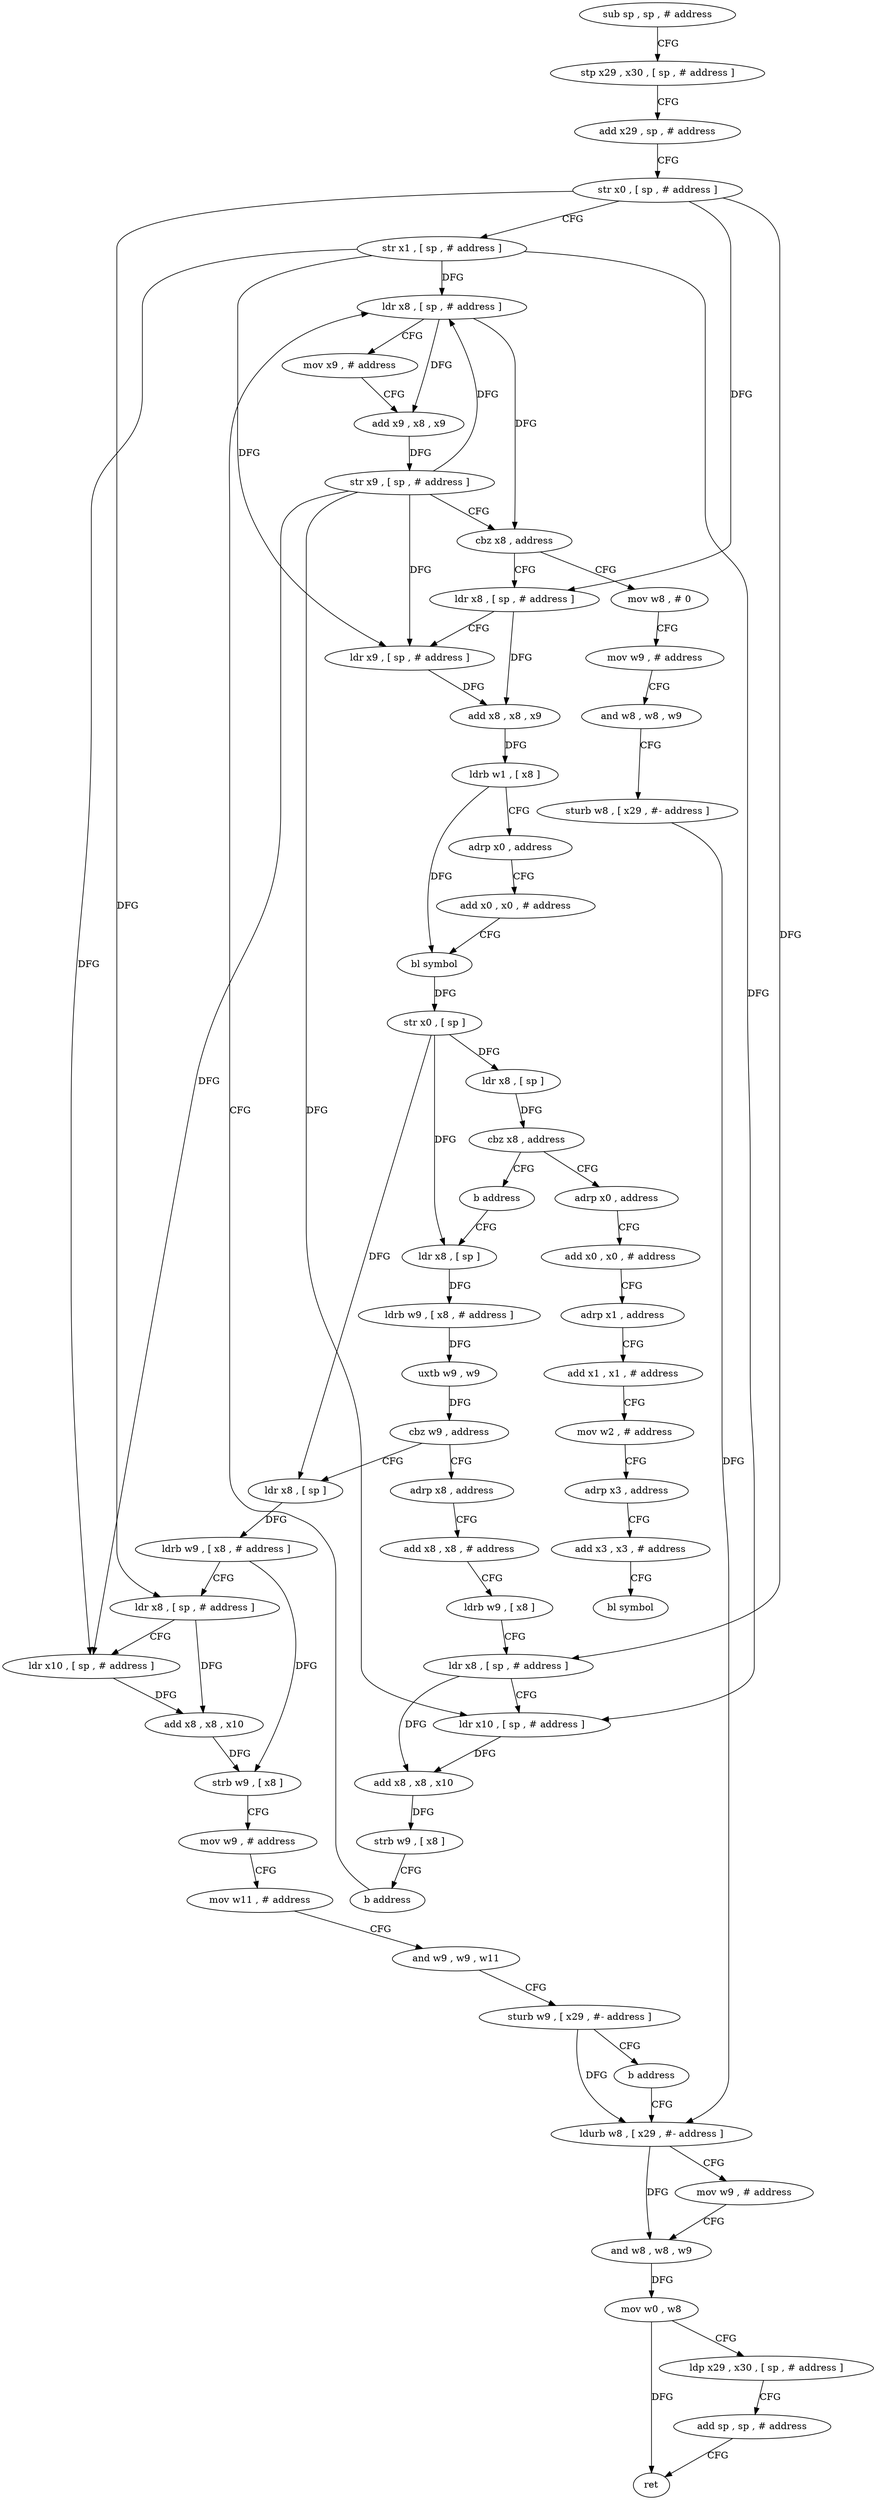 digraph "func" {
"4211892" [label = "sub sp , sp , # address" ]
"4211896" [label = "stp x29 , x30 , [ sp , # address ]" ]
"4211900" [label = "add x29 , sp , # address" ]
"4211904" [label = "str x0 , [ sp , # address ]" ]
"4211908" [label = "str x1 , [ sp , # address ]" ]
"4211912" [label = "ldr x8 , [ sp , # address ]" ]
"4212100" [label = "mov w8 , # 0" ]
"4212104" [label = "mov w9 , # address" ]
"4212108" [label = "and w8 , w8 , w9" ]
"4212112" [label = "sturb w8 , [ x29 , #- address ]" ]
"4212116" [label = "ldurb w8 , [ x29 , #- address ]" ]
"4211932" [label = "ldr x8 , [ sp , # address ]" ]
"4211936" [label = "ldr x9 , [ sp , # address ]" ]
"4211940" [label = "add x8 , x8 , x9" ]
"4211944" [label = "ldrb w1 , [ x8 ]" ]
"4211948" [label = "adrp x0 , address" ]
"4211952" [label = "add x0 , x0 , # address" ]
"4211956" [label = "bl symbol" ]
"4211960" [label = "str x0 , [ sp ]" ]
"4211964" [label = "ldr x8 , [ sp ]" ]
"4211968" [label = "cbz x8 , address" ]
"4211976" [label = "adrp x0 , address" ]
"4211972" [label = "b address" ]
"4211980" [label = "add x0 , x0 , # address" ]
"4211984" [label = "adrp x1 , address" ]
"4211988" [label = "add x1 , x1 , # address" ]
"4211992" [label = "mov w2 , # address" ]
"4211996" [label = "adrp x3 , address" ]
"4212000" [label = "add x3 , x3 , # address" ]
"4212004" [label = "bl symbol" ]
"4212008" [label = "ldr x8 , [ sp ]" ]
"4212012" [label = "ldrb w9 , [ x8 , # address ]" ]
"4212016" [label = "uxtb w9 , w9" ]
"4212020" [label = "cbz w9 , address" ]
"4212068" [label = "adrp x8 , address" ]
"4212024" [label = "ldr x8 , [ sp ]" ]
"4212072" [label = "add x8 , x8 , # address" ]
"4212076" [label = "ldrb w9 , [ x8 ]" ]
"4212080" [label = "ldr x8 , [ sp , # address ]" ]
"4212084" [label = "ldr x10 , [ sp , # address ]" ]
"4212088" [label = "add x8 , x8 , x10" ]
"4212092" [label = "strb w9 , [ x8 ]" ]
"4212096" [label = "b address" ]
"4212028" [label = "ldrb w9 , [ x8 , # address ]" ]
"4212032" [label = "ldr x8 , [ sp , # address ]" ]
"4212036" [label = "ldr x10 , [ sp , # address ]" ]
"4212040" [label = "add x8 , x8 , x10" ]
"4212044" [label = "strb w9 , [ x8 ]" ]
"4212048" [label = "mov w9 , # address" ]
"4212052" [label = "mov w11 , # address" ]
"4212056" [label = "and w9 , w9 , w11" ]
"4212060" [label = "sturb w9 , [ x29 , #- address ]" ]
"4212064" [label = "b address" ]
"4211916" [label = "mov x9 , # address" ]
"4211920" [label = "add x9 , x8 , x9" ]
"4211924" [label = "str x9 , [ sp , # address ]" ]
"4211928" [label = "cbz x8 , address" ]
"4212120" [label = "mov w9 , # address" ]
"4212124" [label = "and w8 , w8 , w9" ]
"4212128" [label = "mov w0 , w8" ]
"4212132" [label = "ldp x29 , x30 , [ sp , # address ]" ]
"4212136" [label = "add sp , sp , # address" ]
"4212140" [label = "ret" ]
"4211892" -> "4211896" [ label = "CFG" ]
"4211896" -> "4211900" [ label = "CFG" ]
"4211900" -> "4211904" [ label = "CFG" ]
"4211904" -> "4211908" [ label = "CFG" ]
"4211904" -> "4211932" [ label = "DFG" ]
"4211904" -> "4212080" [ label = "DFG" ]
"4211904" -> "4212032" [ label = "DFG" ]
"4211908" -> "4211912" [ label = "DFG" ]
"4211908" -> "4211936" [ label = "DFG" ]
"4211908" -> "4212084" [ label = "DFG" ]
"4211908" -> "4212036" [ label = "DFG" ]
"4211912" -> "4211916" [ label = "CFG" ]
"4211912" -> "4211920" [ label = "DFG" ]
"4211912" -> "4211928" [ label = "DFG" ]
"4212100" -> "4212104" [ label = "CFG" ]
"4212104" -> "4212108" [ label = "CFG" ]
"4212108" -> "4212112" [ label = "CFG" ]
"4212112" -> "4212116" [ label = "DFG" ]
"4212116" -> "4212120" [ label = "CFG" ]
"4212116" -> "4212124" [ label = "DFG" ]
"4211932" -> "4211936" [ label = "CFG" ]
"4211932" -> "4211940" [ label = "DFG" ]
"4211936" -> "4211940" [ label = "DFG" ]
"4211940" -> "4211944" [ label = "DFG" ]
"4211944" -> "4211948" [ label = "CFG" ]
"4211944" -> "4211956" [ label = "DFG" ]
"4211948" -> "4211952" [ label = "CFG" ]
"4211952" -> "4211956" [ label = "CFG" ]
"4211956" -> "4211960" [ label = "DFG" ]
"4211960" -> "4211964" [ label = "DFG" ]
"4211960" -> "4212008" [ label = "DFG" ]
"4211960" -> "4212024" [ label = "DFG" ]
"4211964" -> "4211968" [ label = "DFG" ]
"4211968" -> "4211976" [ label = "CFG" ]
"4211968" -> "4211972" [ label = "CFG" ]
"4211976" -> "4211980" [ label = "CFG" ]
"4211972" -> "4212008" [ label = "CFG" ]
"4211980" -> "4211984" [ label = "CFG" ]
"4211984" -> "4211988" [ label = "CFG" ]
"4211988" -> "4211992" [ label = "CFG" ]
"4211992" -> "4211996" [ label = "CFG" ]
"4211996" -> "4212000" [ label = "CFG" ]
"4212000" -> "4212004" [ label = "CFG" ]
"4212008" -> "4212012" [ label = "DFG" ]
"4212012" -> "4212016" [ label = "DFG" ]
"4212016" -> "4212020" [ label = "DFG" ]
"4212020" -> "4212068" [ label = "CFG" ]
"4212020" -> "4212024" [ label = "CFG" ]
"4212068" -> "4212072" [ label = "CFG" ]
"4212024" -> "4212028" [ label = "DFG" ]
"4212072" -> "4212076" [ label = "CFG" ]
"4212076" -> "4212080" [ label = "CFG" ]
"4212080" -> "4212084" [ label = "CFG" ]
"4212080" -> "4212088" [ label = "DFG" ]
"4212084" -> "4212088" [ label = "DFG" ]
"4212088" -> "4212092" [ label = "DFG" ]
"4212092" -> "4212096" [ label = "CFG" ]
"4212096" -> "4211912" [ label = "CFG" ]
"4212028" -> "4212032" [ label = "CFG" ]
"4212028" -> "4212044" [ label = "DFG" ]
"4212032" -> "4212036" [ label = "CFG" ]
"4212032" -> "4212040" [ label = "DFG" ]
"4212036" -> "4212040" [ label = "DFG" ]
"4212040" -> "4212044" [ label = "DFG" ]
"4212044" -> "4212048" [ label = "CFG" ]
"4212048" -> "4212052" [ label = "CFG" ]
"4212052" -> "4212056" [ label = "CFG" ]
"4212056" -> "4212060" [ label = "CFG" ]
"4212060" -> "4212064" [ label = "CFG" ]
"4212060" -> "4212116" [ label = "DFG" ]
"4212064" -> "4212116" [ label = "CFG" ]
"4211916" -> "4211920" [ label = "CFG" ]
"4211920" -> "4211924" [ label = "DFG" ]
"4211924" -> "4211928" [ label = "CFG" ]
"4211924" -> "4211912" [ label = "DFG" ]
"4211924" -> "4211936" [ label = "DFG" ]
"4211924" -> "4212084" [ label = "DFG" ]
"4211924" -> "4212036" [ label = "DFG" ]
"4211928" -> "4212100" [ label = "CFG" ]
"4211928" -> "4211932" [ label = "CFG" ]
"4212120" -> "4212124" [ label = "CFG" ]
"4212124" -> "4212128" [ label = "DFG" ]
"4212128" -> "4212132" [ label = "CFG" ]
"4212128" -> "4212140" [ label = "DFG" ]
"4212132" -> "4212136" [ label = "CFG" ]
"4212136" -> "4212140" [ label = "CFG" ]
}
